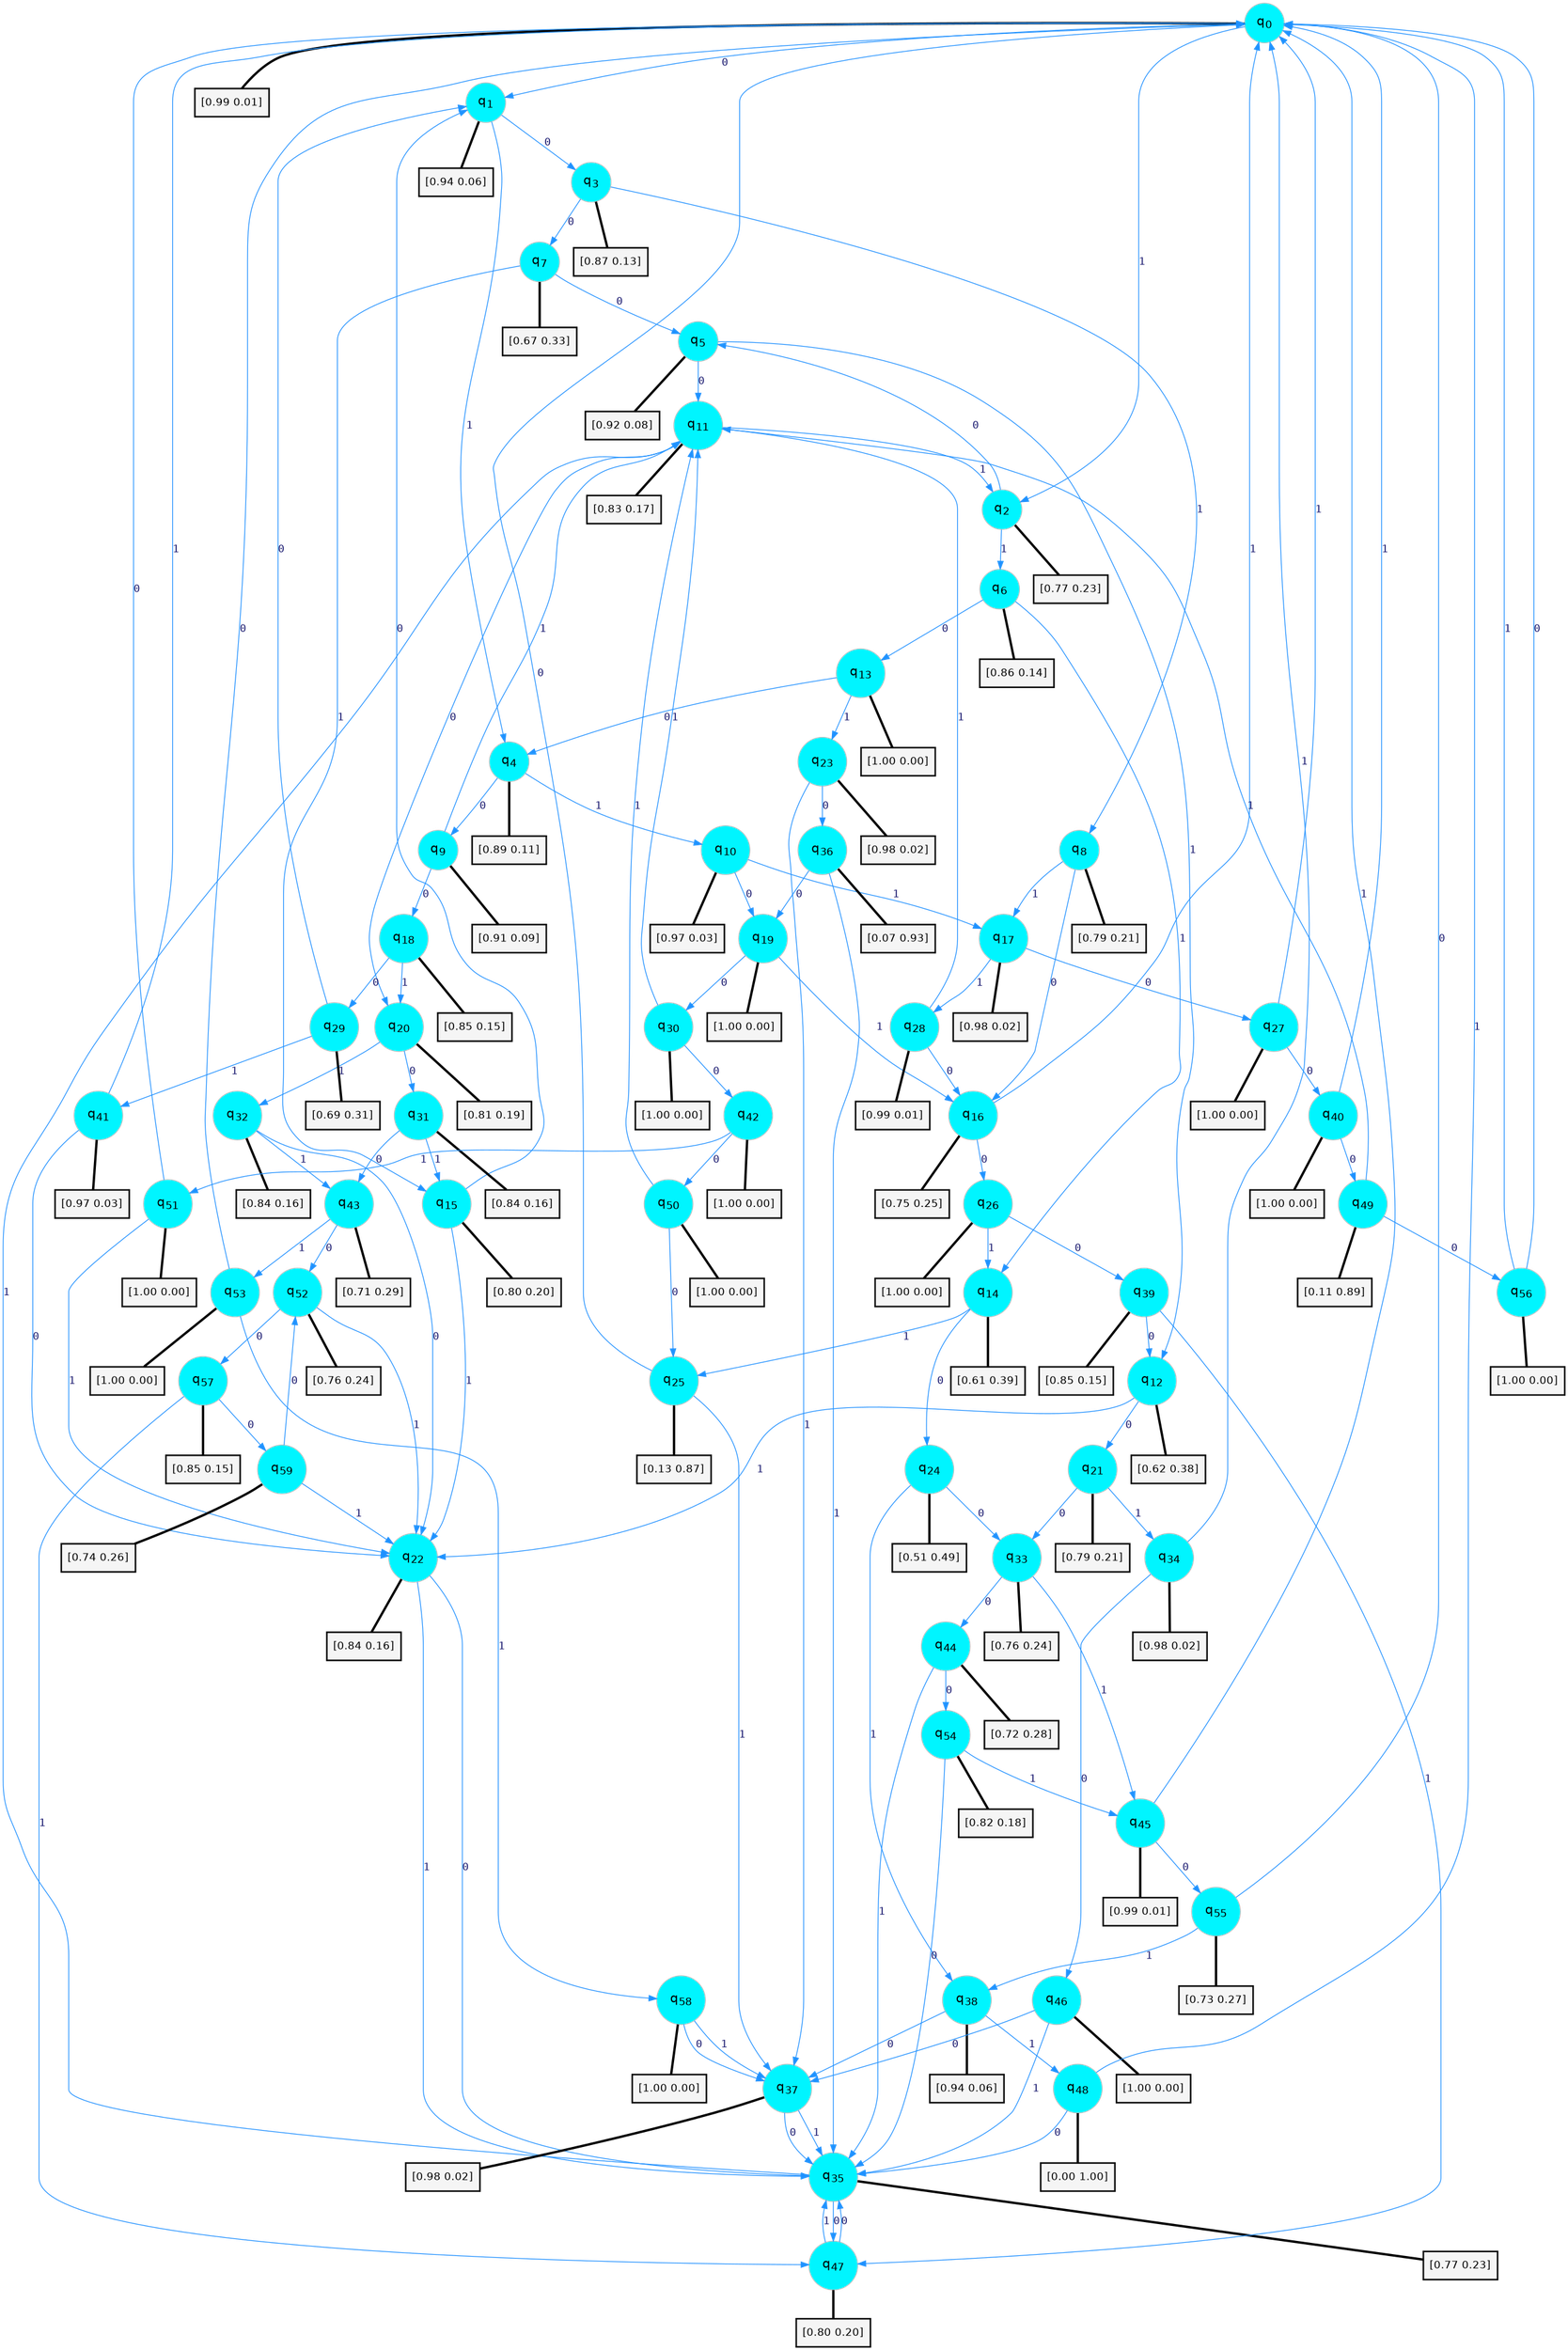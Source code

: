 digraph G {
graph [
bgcolor=transparent, dpi=300, rankdir=TD, size="40,25"];
node [
color=gray, fillcolor=turquoise1, fontcolor=black, fontname=Helvetica, fontsize=16, fontweight=bold, shape=circle, style=filled];
edge [
arrowsize=1, color=dodgerblue1, fontcolor=midnightblue, fontname=courier, fontweight=bold, penwidth=1, style=solid, weight=20];
0[label=<q<SUB>0</SUB>>];
1[label=<q<SUB>1</SUB>>];
2[label=<q<SUB>2</SUB>>];
3[label=<q<SUB>3</SUB>>];
4[label=<q<SUB>4</SUB>>];
5[label=<q<SUB>5</SUB>>];
6[label=<q<SUB>6</SUB>>];
7[label=<q<SUB>7</SUB>>];
8[label=<q<SUB>8</SUB>>];
9[label=<q<SUB>9</SUB>>];
10[label=<q<SUB>10</SUB>>];
11[label=<q<SUB>11</SUB>>];
12[label=<q<SUB>12</SUB>>];
13[label=<q<SUB>13</SUB>>];
14[label=<q<SUB>14</SUB>>];
15[label=<q<SUB>15</SUB>>];
16[label=<q<SUB>16</SUB>>];
17[label=<q<SUB>17</SUB>>];
18[label=<q<SUB>18</SUB>>];
19[label=<q<SUB>19</SUB>>];
20[label=<q<SUB>20</SUB>>];
21[label=<q<SUB>21</SUB>>];
22[label=<q<SUB>22</SUB>>];
23[label=<q<SUB>23</SUB>>];
24[label=<q<SUB>24</SUB>>];
25[label=<q<SUB>25</SUB>>];
26[label=<q<SUB>26</SUB>>];
27[label=<q<SUB>27</SUB>>];
28[label=<q<SUB>28</SUB>>];
29[label=<q<SUB>29</SUB>>];
30[label=<q<SUB>30</SUB>>];
31[label=<q<SUB>31</SUB>>];
32[label=<q<SUB>32</SUB>>];
33[label=<q<SUB>33</SUB>>];
34[label=<q<SUB>34</SUB>>];
35[label=<q<SUB>35</SUB>>];
36[label=<q<SUB>36</SUB>>];
37[label=<q<SUB>37</SUB>>];
38[label=<q<SUB>38</SUB>>];
39[label=<q<SUB>39</SUB>>];
40[label=<q<SUB>40</SUB>>];
41[label=<q<SUB>41</SUB>>];
42[label=<q<SUB>42</SUB>>];
43[label=<q<SUB>43</SUB>>];
44[label=<q<SUB>44</SUB>>];
45[label=<q<SUB>45</SUB>>];
46[label=<q<SUB>46</SUB>>];
47[label=<q<SUB>47</SUB>>];
48[label=<q<SUB>48</SUB>>];
49[label=<q<SUB>49</SUB>>];
50[label=<q<SUB>50</SUB>>];
51[label=<q<SUB>51</SUB>>];
52[label=<q<SUB>52</SUB>>];
53[label=<q<SUB>53</SUB>>];
54[label=<q<SUB>54</SUB>>];
55[label=<q<SUB>55</SUB>>];
56[label=<q<SUB>56</SUB>>];
57[label=<q<SUB>57</SUB>>];
58[label=<q<SUB>58</SUB>>];
59[label=<q<SUB>59</SUB>>];
60[label="[0.99 0.01]", shape=box,fontcolor=black, fontname=Helvetica, fontsize=14, penwidth=2, fillcolor=whitesmoke,color=black];
61[label="[0.94 0.06]", shape=box,fontcolor=black, fontname=Helvetica, fontsize=14, penwidth=2, fillcolor=whitesmoke,color=black];
62[label="[0.77 0.23]", shape=box,fontcolor=black, fontname=Helvetica, fontsize=14, penwidth=2, fillcolor=whitesmoke,color=black];
63[label="[0.87 0.13]", shape=box,fontcolor=black, fontname=Helvetica, fontsize=14, penwidth=2, fillcolor=whitesmoke,color=black];
64[label="[0.89 0.11]", shape=box,fontcolor=black, fontname=Helvetica, fontsize=14, penwidth=2, fillcolor=whitesmoke,color=black];
65[label="[0.92 0.08]", shape=box,fontcolor=black, fontname=Helvetica, fontsize=14, penwidth=2, fillcolor=whitesmoke,color=black];
66[label="[0.86 0.14]", shape=box,fontcolor=black, fontname=Helvetica, fontsize=14, penwidth=2, fillcolor=whitesmoke,color=black];
67[label="[0.67 0.33]", shape=box,fontcolor=black, fontname=Helvetica, fontsize=14, penwidth=2, fillcolor=whitesmoke,color=black];
68[label="[0.79 0.21]", shape=box,fontcolor=black, fontname=Helvetica, fontsize=14, penwidth=2, fillcolor=whitesmoke,color=black];
69[label="[0.91 0.09]", shape=box,fontcolor=black, fontname=Helvetica, fontsize=14, penwidth=2, fillcolor=whitesmoke,color=black];
70[label="[0.97 0.03]", shape=box,fontcolor=black, fontname=Helvetica, fontsize=14, penwidth=2, fillcolor=whitesmoke,color=black];
71[label="[0.83 0.17]", shape=box,fontcolor=black, fontname=Helvetica, fontsize=14, penwidth=2, fillcolor=whitesmoke,color=black];
72[label="[0.62 0.38]", shape=box,fontcolor=black, fontname=Helvetica, fontsize=14, penwidth=2, fillcolor=whitesmoke,color=black];
73[label="[1.00 0.00]", shape=box,fontcolor=black, fontname=Helvetica, fontsize=14, penwidth=2, fillcolor=whitesmoke,color=black];
74[label="[0.61 0.39]", shape=box,fontcolor=black, fontname=Helvetica, fontsize=14, penwidth=2, fillcolor=whitesmoke,color=black];
75[label="[0.80 0.20]", shape=box,fontcolor=black, fontname=Helvetica, fontsize=14, penwidth=2, fillcolor=whitesmoke,color=black];
76[label="[0.75 0.25]", shape=box,fontcolor=black, fontname=Helvetica, fontsize=14, penwidth=2, fillcolor=whitesmoke,color=black];
77[label="[0.98 0.02]", shape=box,fontcolor=black, fontname=Helvetica, fontsize=14, penwidth=2, fillcolor=whitesmoke,color=black];
78[label="[0.85 0.15]", shape=box,fontcolor=black, fontname=Helvetica, fontsize=14, penwidth=2, fillcolor=whitesmoke,color=black];
79[label="[1.00 0.00]", shape=box,fontcolor=black, fontname=Helvetica, fontsize=14, penwidth=2, fillcolor=whitesmoke,color=black];
80[label="[0.81 0.19]", shape=box,fontcolor=black, fontname=Helvetica, fontsize=14, penwidth=2, fillcolor=whitesmoke,color=black];
81[label="[0.79 0.21]", shape=box,fontcolor=black, fontname=Helvetica, fontsize=14, penwidth=2, fillcolor=whitesmoke,color=black];
82[label="[0.84 0.16]", shape=box,fontcolor=black, fontname=Helvetica, fontsize=14, penwidth=2, fillcolor=whitesmoke,color=black];
83[label="[0.98 0.02]", shape=box,fontcolor=black, fontname=Helvetica, fontsize=14, penwidth=2, fillcolor=whitesmoke,color=black];
84[label="[0.51 0.49]", shape=box,fontcolor=black, fontname=Helvetica, fontsize=14, penwidth=2, fillcolor=whitesmoke,color=black];
85[label="[0.13 0.87]", shape=box,fontcolor=black, fontname=Helvetica, fontsize=14, penwidth=2, fillcolor=whitesmoke,color=black];
86[label="[1.00 0.00]", shape=box,fontcolor=black, fontname=Helvetica, fontsize=14, penwidth=2, fillcolor=whitesmoke,color=black];
87[label="[1.00 0.00]", shape=box,fontcolor=black, fontname=Helvetica, fontsize=14, penwidth=2, fillcolor=whitesmoke,color=black];
88[label="[0.99 0.01]", shape=box,fontcolor=black, fontname=Helvetica, fontsize=14, penwidth=2, fillcolor=whitesmoke,color=black];
89[label="[0.69 0.31]", shape=box,fontcolor=black, fontname=Helvetica, fontsize=14, penwidth=2, fillcolor=whitesmoke,color=black];
90[label="[1.00 0.00]", shape=box,fontcolor=black, fontname=Helvetica, fontsize=14, penwidth=2, fillcolor=whitesmoke,color=black];
91[label="[0.84 0.16]", shape=box,fontcolor=black, fontname=Helvetica, fontsize=14, penwidth=2, fillcolor=whitesmoke,color=black];
92[label="[0.84 0.16]", shape=box,fontcolor=black, fontname=Helvetica, fontsize=14, penwidth=2, fillcolor=whitesmoke,color=black];
93[label="[0.76 0.24]", shape=box,fontcolor=black, fontname=Helvetica, fontsize=14, penwidth=2, fillcolor=whitesmoke,color=black];
94[label="[0.98 0.02]", shape=box,fontcolor=black, fontname=Helvetica, fontsize=14, penwidth=2, fillcolor=whitesmoke,color=black];
95[label="[0.77 0.23]", shape=box,fontcolor=black, fontname=Helvetica, fontsize=14, penwidth=2, fillcolor=whitesmoke,color=black];
96[label="[0.07 0.93]", shape=box,fontcolor=black, fontname=Helvetica, fontsize=14, penwidth=2, fillcolor=whitesmoke,color=black];
97[label="[0.98 0.02]", shape=box,fontcolor=black, fontname=Helvetica, fontsize=14, penwidth=2, fillcolor=whitesmoke,color=black];
98[label="[0.94 0.06]", shape=box,fontcolor=black, fontname=Helvetica, fontsize=14, penwidth=2, fillcolor=whitesmoke,color=black];
99[label="[0.85 0.15]", shape=box,fontcolor=black, fontname=Helvetica, fontsize=14, penwidth=2, fillcolor=whitesmoke,color=black];
100[label="[1.00 0.00]", shape=box,fontcolor=black, fontname=Helvetica, fontsize=14, penwidth=2, fillcolor=whitesmoke,color=black];
101[label="[0.97 0.03]", shape=box,fontcolor=black, fontname=Helvetica, fontsize=14, penwidth=2, fillcolor=whitesmoke,color=black];
102[label="[1.00 0.00]", shape=box,fontcolor=black, fontname=Helvetica, fontsize=14, penwidth=2, fillcolor=whitesmoke,color=black];
103[label="[0.71 0.29]", shape=box,fontcolor=black, fontname=Helvetica, fontsize=14, penwidth=2, fillcolor=whitesmoke,color=black];
104[label="[0.72 0.28]", shape=box,fontcolor=black, fontname=Helvetica, fontsize=14, penwidth=2, fillcolor=whitesmoke,color=black];
105[label="[0.99 0.01]", shape=box,fontcolor=black, fontname=Helvetica, fontsize=14, penwidth=2, fillcolor=whitesmoke,color=black];
106[label="[1.00 0.00]", shape=box,fontcolor=black, fontname=Helvetica, fontsize=14, penwidth=2, fillcolor=whitesmoke,color=black];
107[label="[0.80 0.20]", shape=box,fontcolor=black, fontname=Helvetica, fontsize=14, penwidth=2, fillcolor=whitesmoke,color=black];
108[label="[0.00 1.00]", shape=box,fontcolor=black, fontname=Helvetica, fontsize=14, penwidth=2, fillcolor=whitesmoke,color=black];
109[label="[0.11 0.89]", shape=box,fontcolor=black, fontname=Helvetica, fontsize=14, penwidth=2, fillcolor=whitesmoke,color=black];
110[label="[1.00 0.00]", shape=box,fontcolor=black, fontname=Helvetica, fontsize=14, penwidth=2, fillcolor=whitesmoke,color=black];
111[label="[1.00 0.00]", shape=box,fontcolor=black, fontname=Helvetica, fontsize=14, penwidth=2, fillcolor=whitesmoke,color=black];
112[label="[0.76 0.24]", shape=box,fontcolor=black, fontname=Helvetica, fontsize=14, penwidth=2, fillcolor=whitesmoke,color=black];
113[label="[1.00 0.00]", shape=box,fontcolor=black, fontname=Helvetica, fontsize=14, penwidth=2, fillcolor=whitesmoke,color=black];
114[label="[0.82 0.18]", shape=box,fontcolor=black, fontname=Helvetica, fontsize=14, penwidth=2, fillcolor=whitesmoke,color=black];
115[label="[0.73 0.27]", shape=box,fontcolor=black, fontname=Helvetica, fontsize=14, penwidth=2, fillcolor=whitesmoke,color=black];
116[label="[1.00 0.00]", shape=box,fontcolor=black, fontname=Helvetica, fontsize=14, penwidth=2, fillcolor=whitesmoke,color=black];
117[label="[0.85 0.15]", shape=box,fontcolor=black, fontname=Helvetica, fontsize=14, penwidth=2, fillcolor=whitesmoke,color=black];
118[label="[1.00 0.00]", shape=box,fontcolor=black, fontname=Helvetica, fontsize=14, penwidth=2, fillcolor=whitesmoke,color=black];
119[label="[0.74 0.26]", shape=box,fontcolor=black, fontname=Helvetica, fontsize=14, penwidth=2, fillcolor=whitesmoke,color=black];
0->1 [label=0];
0->2 [label=1];
0->60 [arrowhead=none, penwidth=3,color=black];
1->3 [label=0];
1->4 [label=1];
1->61 [arrowhead=none, penwidth=3,color=black];
2->5 [label=0];
2->6 [label=1];
2->62 [arrowhead=none, penwidth=3,color=black];
3->7 [label=0];
3->8 [label=1];
3->63 [arrowhead=none, penwidth=3,color=black];
4->9 [label=0];
4->10 [label=1];
4->64 [arrowhead=none, penwidth=3,color=black];
5->11 [label=0];
5->12 [label=1];
5->65 [arrowhead=none, penwidth=3,color=black];
6->13 [label=0];
6->14 [label=1];
6->66 [arrowhead=none, penwidth=3,color=black];
7->5 [label=0];
7->15 [label=1];
7->67 [arrowhead=none, penwidth=3,color=black];
8->16 [label=0];
8->17 [label=1];
8->68 [arrowhead=none, penwidth=3,color=black];
9->18 [label=0];
9->11 [label=1];
9->69 [arrowhead=none, penwidth=3,color=black];
10->19 [label=0];
10->17 [label=1];
10->70 [arrowhead=none, penwidth=3,color=black];
11->20 [label=0];
11->2 [label=1];
11->71 [arrowhead=none, penwidth=3,color=black];
12->21 [label=0];
12->22 [label=1];
12->72 [arrowhead=none, penwidth=3,color=black];
13->4 [label=0];
13->23 [label=1];
13->73 [arrowhead=none, penwidth=3,color=black];
14->24 [label=0];
14->25 [label=1];
14->74 [arrowhead=none, penwidth=3,color=black];
15->1 [label=0];
15->22 [label=1];
15->75 [arrowhead=none, penwidth=3,color=black];
16->26 [label=0];
16->0 [label=1];
16->76 [arrowhead=none, penwidth=3,color=black];
17->27 [label=0];
17->28 [label=1];
17->77 [arrowhead=none, penwidth=3,color=black];
18->29 [label=0];
18->20 [label=1];
18->78 [arrowhead=none, penwidth=3,color=black];
19->30 [label=0];
19->16 [label=1];
19->79 [arrowhead=none, penwidth=3,color=black];
20->31 [label=0];
20->32 [label=1];
20->80 [arrowhead=none, penwidth=3,color=black];
21->33 [label=0];
21->34 [label=1];
21->81 [arrowhead=none, penwidth=3,color=black];
22->35 [label=0];
22->35 [label=1];
22->82 [arrowhead=none, penwidth=3,color=black];
23->36 [label=0];
23->37 [label=1];
23->83 [arrowhead=none, penwidth=3,color=black];
24->33 [label=0];
24->38 [label=1];
24->84 [arrowhead=none, penwidth=3,color=black];
25->0 [label=0];
25->37 [label=1];
25->85 [arrowhead=none, penwidth=3,color=black];
26->39 [label=0];
26->14 [label=1];
26->86 [arrowhead=none, penwidth=3,color=black];
27->40 [label=0];
27->0 [label=1];
27->87 [arrowhead=none, penwidth=3,color=black];
28->16 [label=0];
28->11 [label=1];
28->88 [arrowhead=none, penwidth=3,color=black];
29->1 [label=0];
29->41 [label=1];
29->89 [arrowhead=none, penwidth=3,color=black];
30->42 [label=0];
30->11 [label=1];
30->90 [arrowhead=none, penwidth=3,color=black];
31->43 [label=0];
31->15 [label=1];
31->91 [arrowhead=none, penwidth=3,color=black];
32->22 [label=0];
32->43 [label=1];
32->92 [arrowhead=none, penwidth=3,color=black];
33->44 [label=0];
33->45 [label=1];
33->93 [arrowhead=none, penwidth=3,color=black];
34->46 [label=0];
34->0 [label=1];
34->94 [arrowhead=none, penwidth=3,color=black];
35->47 [label=0];
35->11 [label=1];
35->95 [arrowhead=none, penwidth=3,color=black];
36->19 [label=0];
36->35 [label=1];
36->96 [arrowhead=none, penwidth=3,color=black];
37->35 [label=0];
37->35 [label=1];
37->97 [arrowhead=none, penwidth=3,color=black];
38->37 [label=0];
38->48 [label=1];
38->98 [arrowhead=none, penwidth=3,color=black];
39->12 [label=0];
39->47 [label=1];
39->99 [arrowhead=none, penwidth=3,color=black];
40->49 [label=0];
40->0 [label=1];
40->100 [arrowhead=none, penwidth=3,color=black];
41->22 [label=0];
41->0 [label=1];
41->101 [arrowhead=none, penwidth=3,color=black];
42->50 [label=0];
42->51 [label=1];
42->102 [arrowhead=none, penwidth=3,color=black];
43->52 [label=0];
43->53 [label=1];
43->103 [arrowhead=none, penwidth=3,color=black];
44->54 [label=0];
44->35 [label=1];
44->104 [arrowhead=none, penwidth=3,color=black];
45->55 [label=0];
45->0 [label=1];
45->105 [arrowhead=none, penwidth=3,color=black];
46->37 [label=0];
46->35 [label=1];
46->106 [arrowhead=none, penwidth=3,color=black];
47->35 [label=0];
47->35 [label=1];
47->107 [arrowhead=none, penwidth=3,color=black];
48->35 [label=0];
48->0 [label=1];
48->108 [arrowhead=none, penwidth=3,color=black];
49->56 [label=0];
49->11 [label=1];
49->109 [arrowhead=none, penwidth=3,color=black];
50->25 [label=0];
50->11 [label=1];
50->110 [arrowhead=none, penwidth=3,color=black];
51->0 [label=0];
51->22 [label=1];
51->111 [arrowhead=none, penwidth=3,color=black];
52->57 [label=0];
52->22 [label=1];
52->112 [arrowhead=none, penwidth=3,color=black];
53->0 [label=0];
53->58 [label=1];
53->113 [arrowhead=none, penwidth=3,color=black];
54->35 [label=0];
54->45 [label=1];
54->114 [arrowhead=none, penwidth=3,color=black];
55->0 [label=0];
55->38 [label=1];
55->115 [arrowhead=none, penwidth=3,color=black];
56->0 [label=0];
56->0 [label=1];
56->116 [arrowhead=none, penwidth=3,color=black];
57->59 [label=0];
57->47 [label=1];
57->117 [arrowhead=none, penwidth=3,color=black];
58->37 [label=0];
58->37 [label=1];
58->118 [arrowhead=none, penwidth=3,color=black];
59->52 [label=0];
59->22 [label=1];
59->119 [arrowhead=none, penwidth=3,color=black];
}
